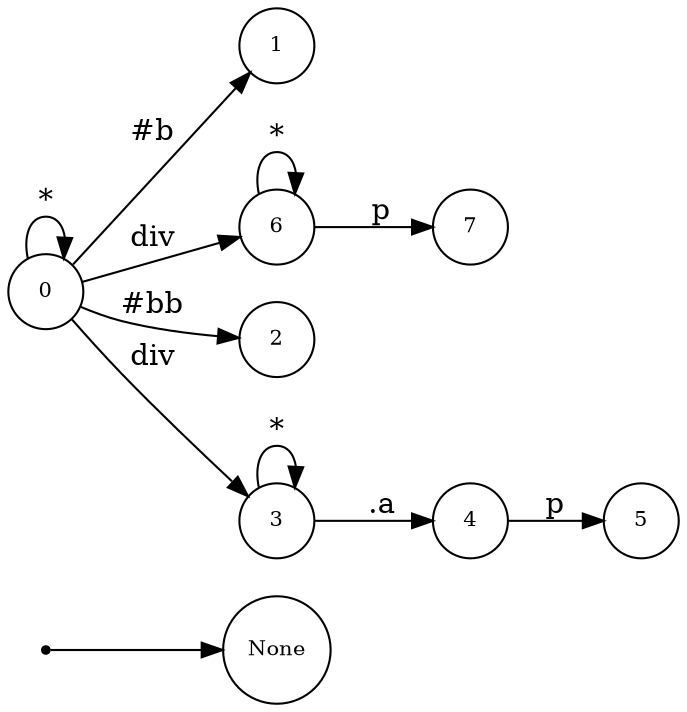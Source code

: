 digraph NFA {
  rankdir=LR;
  node [shape=circle, fontsize=10];
  __start [shape=point, label=""];
  __start -> None;
  7 [label="7"];
  1 [label="1"];
  6 [label="6"];
  2 [label="2"];
  0 [label="0"];
  5 [label="5"];
  3 [label="3"];
  4 [label="4"];
  { node [shape=doublecircle]; 1 2 5 7 }
  0 -> 0 [label="*"];
  0 -> 1 [label="#b"];
  0 -> 2 [label="#bb"];
  0 -> 3 [label="div"];
  3 -> 3 [label="*"];
  3 -> 4 [label=".a"];
  4 -> 5 [label="p"];
  0 -> 6 [label="div"];
  6 -> 6 [label="*"];
  6 -> 7 [label="p"];
}
